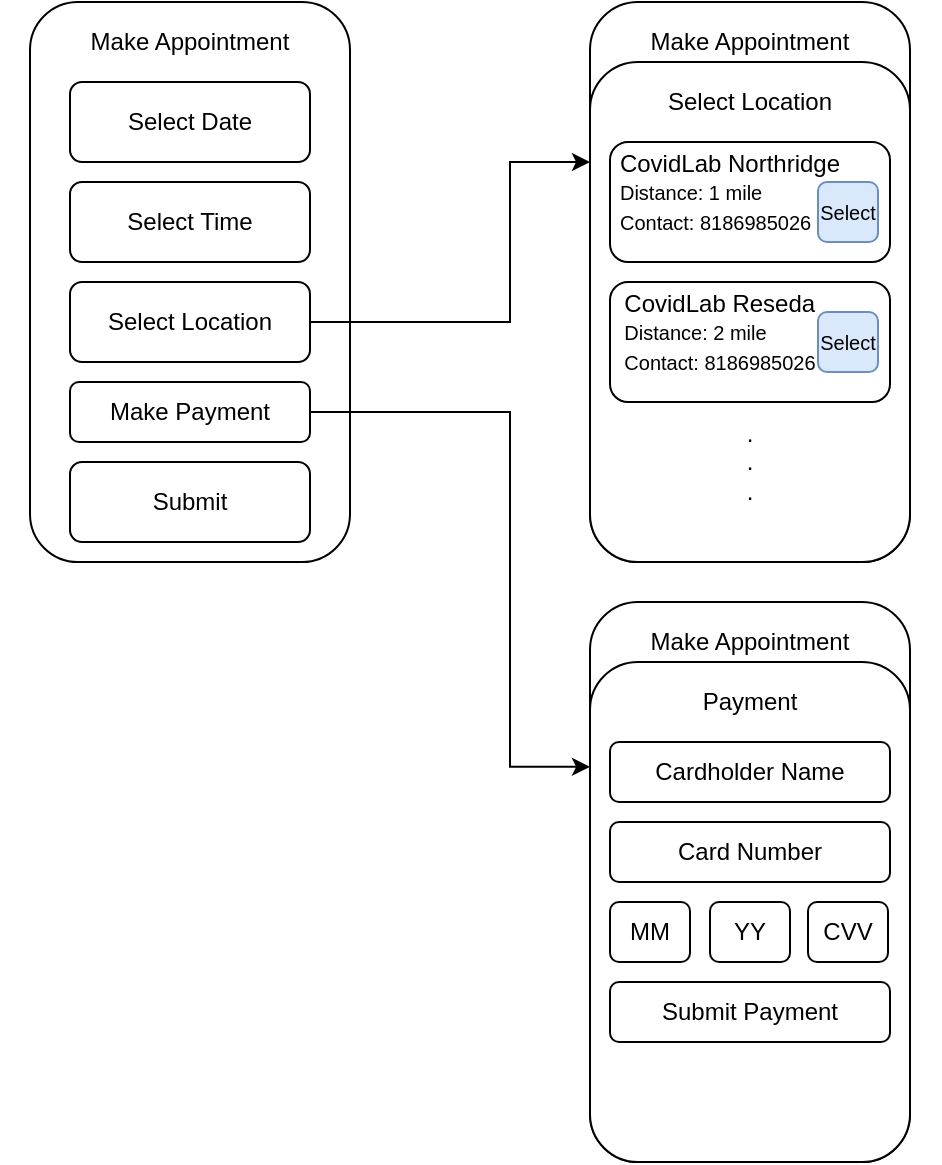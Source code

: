<mxfile version="17.1.2" type="device"><diagram id="qoTs7NPiG2wBJblFKka_" name="Make Appointment"><mxGraphModel dx="567" dy="287" grid="1" gridSize="10" guides="1" tooltips="1" connect="1" arrows="1" fold="1" page="1" pageScale="1" pageWidth="850" pageHeight="1100" math="0" shadow="0"><root><mxCell id="0"/><mxCell id="1" parent="0"/><mxCell id="VStWeO7_gkGNAUaZeCaW-1" value="" style="rounded=1;whiteSpace=wrap;html=1;" vertex="1" parent="1"><mxGeometry x="320" y="40" width="160" height="280" as="geometry"/></mxCell><mxCell id="VStWeO7_gkGNAUaZeCaW-2" value="Submit" style="rounded=1;whiteSpace=wrap;html=1;" vertex="1" parent="1"><mxGeometry x="340" y="270" width="120" height="40" as="geometry"/></mxCell><mxCell id="VStWeO7_gkGNAUaZeCaW-20" style="edgeStyle=orthogonalEdgeStyle;rounded=0;orthogonalLoop=1;jettySize=auto;html=1;exitX=1;exitY=0.5;exitDx=0;exitDy=0;fontSize=10;" edge="1" parent="1" source="VStWeO7_gkGNAUaZeCaW-3"><mxGeometry relative="1" as="geometry"><mxPoint x="600" y="422.424" as="targetPoint"/><Array as="points"><mxPoint x="560" y="245"/><mxPoint x="560" y="422"/></Array></mxGeometry></mxCell><mxCell id="VStWeO7_gkGNAUaZeCaW-3" value="Make Payment" style="rounded=1;whiteSpace=wrap;html=1;" vertex="1" parent="1"><mxGeometry x="340" y="230" width="120" height="30" as="geometry"/></mxCell><mxCell id="VStWeO7_gkGNAUaZeCaW-4" value="Select Date" style="rounded=1;whiteSpace=wrap;html=1;" vertex="1" parent="1"><mxGeometry x="340" y="80" width="120" height="40" as="geometry"/></mxCell><mxCell id="VStWeO7_gkGNAUaZeCaW-5" value="Select Time" style="rounded=1;whiteSpace=wrap;html=1;" vertex="1" parent="1"><mxGeometry x="340" y="130" width="120" height="40" as="geometry"/></mxCell><mxCell id="VStWeO7_gkGNAUaZeCaW-8" style="edgeStyle=orthogonalEdgeStyle;rounded=0;orthogonalLoop=1;jettySize=auto;html=1;exitX=1;exitY=0.5;exitDx=0;exitDy=0;" edge="1" parent="1" source="VStWeO7_gkGNAUaZeCaW-6"><mxGeometry relative="1" as="geometry"><mxPoint x="600" y="120.0" as="targetPoint"/><Array as="points"><mxPoint x="560" y="200"/><mxPoint x="560" y="120"/></Array></mxGeometry></mxCell><mxCell id="VStWeO7_gkGNAUaZeCaW-6" value="Select Location" style="rounded=1;whiteSpace=wrap;html=1;" vertex="1" parent="1"><mxGeometry x="340" y="180" width="120" height="40" as="geometry"/></mxCell><mxCell id="VStWeO7_gkGNAUaZeCaW-7" value="Make Appointment" style="text;html=1;strokeColor=none;fillColor=none;align=center;verticalAlign=middle;whiteSpace=wrap;rounded=0;" vertex="1" parent="1"><mxGeometry x="305" y="50" width="190" height="20" as="geometry"/></mxCell><mxCell id="VStWeO7_gkGNAUaZeCaW-9" value="" style="rounded=1;whiteSpace=wrap;html=1;" vertex="1" parent="1"><mxGeometry x="600" y="40" width="160" height="280" as="geometry"/></mxCell><mxCell id="VStWeO7_gkGNAUaZeCaW-10" value="" style="rounded=1;whiteSpace=wrap;html=1;" vertex="1" parent="1"><mxGeometry x="600" y="70" width="160" height="250" as="geometry"/></mxCell><mxCell id="VStWeO7_gkGNAUaZeCaW-11" value="Make Appointment" style="text;html=1;strokeColor=none;fillColor=none;align=center;verticalAlign=middle;whiteSpace=wrap;rounded=0;" vertex="1" parent="1"><mxGeometry x="585" y="50" width="190" height="20" as="geometry"/></mxCell><mxCell id="VStWeO7_gkGNAUaZeCaW-12" value="Select Location" style="text;html=1;strokeColor=none;fillColor=none;align=center;verticalAlign=middle;whiteSpace=wrap;rounded=0;" vertex="1" parent="1"><mxGeometry x="585" y="80" width="190" height="20" as="geometry"/></mxCell><mxCell id="VStWeO7_gkGNAUaZeCaW-13" value="" style="rounded=1;whiteSpace=wrap;html=1;" vertex="1" parent="1"><mxGeometry x="610" y="110" width="140" height="60" as="geometry"/></mxCell><mxCell id="VStWeO7_gkGNAUaZeCaW-14" value="" style="rounded=1;whiteSpace=wrap;html=1;" vertex="1" parent="1"><mxGeometry x="610" y="180" width="140" height="60" as="geometry"/></mxCell><mxCell id="VStWeO7_gkGNAUaZeCaW-15" value=".&lt;br&gt;.&lt;br&gt;.&lt;br&gt;" style="text;html=1;strokeColor=none;fillColor=none;align=center;verticalAlign=middle;whiteSpace=wrap;rounded=0;" vertex="1" parent="1"><mxGeometry x="650" y="250" width="60" height="40" as="geometry"/></mxCell><mxCell id="VStWeO7_gkGNAUaZeCaW-16" value="&lt;div style=&quot;text-align: left&quot;&gt;&lt;span&gt;CovidLab Northridge&lt;/span&gt;&lt;/div&gt;&lt;div style=&quot;text-align: left&quot;&gt;&lt;span&gt;&lt;font style=&quot;font-size: 10px&quot;&gt;Distance: 1 mile&lt;/font&gt;&lt;/span&gt;&lt;/div&gt;&lt;div style=&quot;text-align: left&quot;&gt;&lt;span&gt;&lt;font style=&quot;font-size: 10px&quot;&gt;Contact: 8186985026&lt;/font&gt;&lt;/span&gt;&lt;/div&gt;" style="text;html=1;strokeColor=none;fillColor=none;align=center;verticalAlign=middle;whiteSpace=wrap;rounded=0;" vertex="1" parent="1"><mxGeometry x="610" y="110" width="120" height="50" as="geometry"/></mxCell><mxCell id="VStWeO7_gkGNAUaZeCaW-17" value="&lt;div style=&quot;text-align: left&quot;&gt;&lt;span&gt;CovidLab Reseda&lt;/span&gt;&lt;/div&gt;&lt;div style=&quot;text-align: left&quot;&gt;&lt;span&gt;&lt;font style=&quot;font-size: 10px&quot;&gt;Distance: 2 mile&lt;/font&gt;&lt;/span&gt;&lt;/div&gt;&lt;div style=&quot;text-align: left&quot;&gt;&lt;span&gt;&lt;font style=&quot;font-size: 10px&quot;&gt;Contact: 8186985026&lt;/font&gt;&lt;/span&gt;&lt;/div&gt;" style="text;html=1;strokeColor=none;fillColor=none;align=center;verticalAlign=middle;whiteSpace=wrap;rounded=0;" vertex="1" parent="1"><mxGeometry x="610" y="180" width="110" height="50" as="geometry"/></mxCell><mxCell id="VStWeO7_gkGNAUaZeCaW-18" value="Select" style="rounded=1;whiteSpace=wrap;html=1;fontSize=10;fillColor=#dae8fc;strokeColor=#6c8ebf;" vertex="1" parent="1"><mxGeometry x="714" y="130" width="30" height="30" as="geometry"/></mxCell><mxCell id="VStWeO7_gkGNAUaZeCaW-19" value="Select" style="rounded=1;whiteSpace=wrap;html=1;fontSize=10;fillColor=#dae8fc;strokeColor=#6c8ebf;" vertex="1" parent="1"><mxGeometry x="714" y="195" width="30" height="30" as="geometry"/></mxCell><mxCell id="VStWeO7_gkGNAUaZeCaW-21" value="" style="rounded=1;whiteSpace=wrap;html=1;" vertex="1" parent="1"><mxGeometry x="600" y="340" width="160" height="280" as="geometry"/></mxCell><mxCell id="VStWeO7_gkGNAUaZeCaW-22" value="" style="rounded=1;whiteSpace=wrap;html=1;" vertex="1" parent="1"><mxGeometry x="600" y="370" width="160" height="250" as="geometry"/></mxCell><mxCell id="VStWeO7_gkGNAUaZeCaW-23" value="Cardholder Name" style="rounded=1;whiteSpace=wrap;html=1;" vertex="1" parent="1"><mxGeometry x="610" y="410" width="140" height="30" as="geometry"/></mxCell><mxCell id="VStWeO7_gkGNAUaZeCaW-30" value="Make Appointment" style="text;html=1;strokeColor=none;fillColor=none;align=center;verticalAlign=middle;whiteSpace=wrap;rounded=0;" vertex="1" parent="1"><mxGeometry x="585" y="350" width="190" height="20" as="geometry"/></mxCell><mxCell id="VStWeO7_gkGNAUaZeCaW-31" value="Payment" style="text;html=1;strokeColor=none;fillColor=none;align=center;verticalAlign=middle;whiteSpace=wrap;rounded=0;" vertex="1" parent="1"><mxGeometry x="585" y="380" width="190" height="20" as="geometry"/></mxCell><mxCell id="VStWeO7_gkGNAUaZeCaW-32" value="Card Number" style="rounded=1;whiteSpace=wrap;html=1;" vertex="1" parent="1"><mxGeometry x="610" y="450" width="140" height="30" as="geometry"/></mxCell><mxCell id="VStWeO7_gkGNAUaZeCaW-33" value="MM" style="rounded=1;whiteSpace=wrap;html=1;" vertex="1" parent="1"><mxGeometry x="610" y="490" width="40" height="30" as="geometry"/></mxCell><mxCell id="VStWeO7_gkGNAUaZeCaW-35" value="YY" style="rounded=1;whiteSpace=wrap;html=1;" vertex="1" parent="1"><mxGeometry x="660" y="490" width="40" height="30" as="geometry"/></mxCell><mxCell id="VStWeO7_gkGNAUaZeCaW-36" value="CVV" style="rounded=1;whiteSpace=wrap;html=1;" vertex="1" parent="1"><mxGeometry x="709" y="490" width="40" height="30" as="geometry"/></mxCell><mxCell id="VStWeO7_gkGNAUaZeCaW-37" value="Submit Payment" style="rounded=1;whiteSpace=wrap;html=1;" vertex="1" parent="1"><mxGeometry x="610" y="530" width="140" height="30" as="geometry"/></mxCell></root></mxGraphModel></diagram></mxfile>